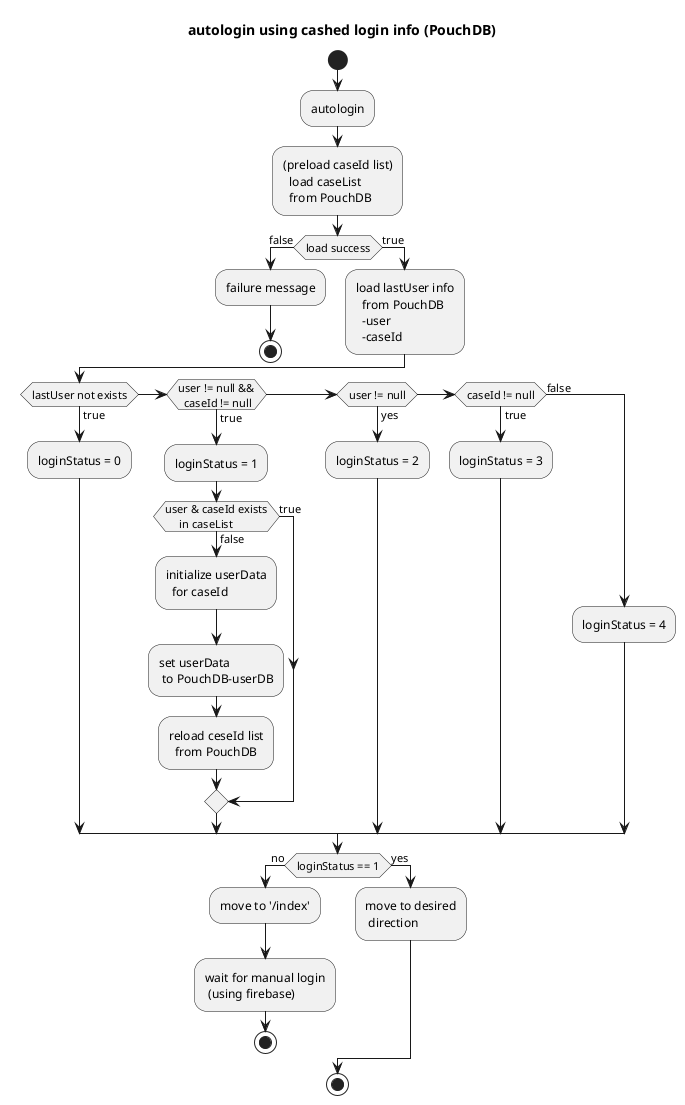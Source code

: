 @startuml
title autologin using cashed login info (PouchDB)

start

:autologin;


:(preload caseId list)
  load caseList
  from PouchDB;

 if (load success) then (false)
  :failure message;
  stop
  else (true)
  :load lastUser info
    from PouchDB
    -user
    -caseId;
 endif


if (lastUser not exists) then (true)
    :loginStatus = 0;
else if (user != null &&
  caseId != null) then (true)
    :loginStatus = 1;
    if (user & caseId exists
     in caseList) then (true)

    else (false)
      :initialize userData
        for caseId;
      :set userData
       to PouchDB-userDB;
      :reload ceseId list
        from PouchDB;
    endif
else if (user != null) then (yes)
    :loginStatus = 2;
else if (caseId != null) then (true)
    :loginStatus = 3;
else (false)
    :loginStatus = 4;
endif

if (loginStatus == 1) then (no)
  :move to '/index';
  :wait for manual login
   (using firebase);
  stop
else (yes)
  :move to desired
   direction;
endif
stop

@enduml
